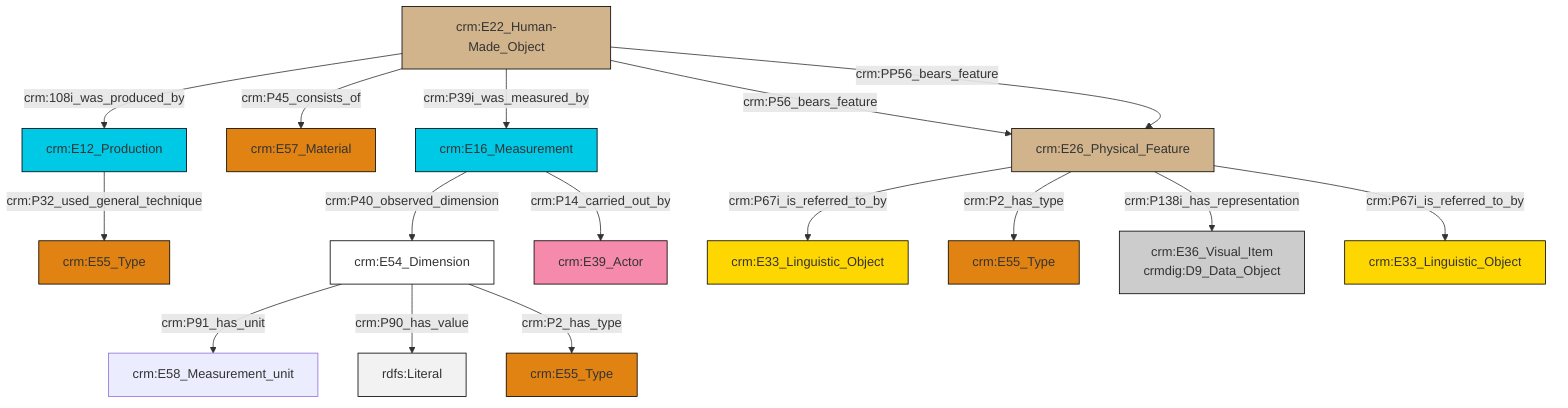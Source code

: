 graph TD
classDef Literal fill:#f2f2f2,stroke:#000000;
classDef CRM_Entity fill:#FFFFFF,stroke:#000000;
classDef Temporal_Entity fill:#00C9E6, stroke:#000000;
classDef Type fill:#E18312, stroke:#000000;
classDef Time-Span fill:#2C9C91, stroke:#000000;
classDef Appellation fill:#FFEB7F, stroke:#000000;
classDef Place fill:#008836, stroke:#000000;
classDef Persistent_Item fill:#B266B2, stroke:#000000;
classDef Conceptual_Object fill:#FFD700, stroke:#000000;
classDef Physical_Thing fill:#D2B48C, stroke:#000000;
classDef Actor fill:#f58aad, stroke:#000000;
classDef PC_Classes fill:#4ce600, stroke:#000000;
classDef Multi fill:#cccccc,stroke:#000000;

0["crm:E54_Dimension"]:::CRM_Entity -->|crm:P91_has_unit| 1["crm:E58_Measurement_unit"]:::Default
0["crm:E54_Dimension"]:::CRM_Entity -->|crm:P90_has_value| 2[rdfs:Literal]:::Literal
3["crm:E16_Measurement"]:::Temporal_Entity -->|crm:P40_observed_dimension| 0["crm:E54_Dimension"]:::CRM_Entity
8["crm:E22_Human-Made_Object"]:::Physical_Thing -->|crm:108i_was_produced_by| 6["crm:E12_Production"]:::Temporal_Entity
8["crm:E22_Human-Made_Object"]:::Physical_Thing -->|crm:P45_consists_of| 9["crm:E57_Material"]:::Type
8["crm:E22_Human-Made_Object"]:::Physical_Thing -->|crm:P39i_was_measured_by| 3["crm:E16_Measurement"]:::Temporal_Entity
0["crm:E54_Dimension"]:::CRM_Entity -->|crm:P2_has_type| 18["crm:E55_Type"]:::Type
15["crm:E26_Physical_Feature"]:::Physical_Thing -->|crm:P67i_is_referred_to_by| 19["crm:E33_Linguistic_Object"]:::Conceptual_Object
15["crm:E26_Physical_Feature"]:::Physical_Thing -->|crm:P2_has_type| 20["crm:E55_Type"]:::Type
15["crm:E26_Physical_Feature"]:::Physical_Thing -->|crm:P138i_has_representation| 4["crm:E36_Visual_Item<br>crmdig:D9_Data_Object"]:::Multi
6["crm:E12_Production"]:::Temporal_Entity -->|crm:P32_used_general_technique| 28["crm:E55_Type"]:::Type
15["crm:E26_Physical_Feature"]:::Physical_Thing -->|crm:P67i_is_referred_to_by| 11["crm:E33_Linguistic_Object"]:::Conceptual_Object
8["crm:E22_Human-Made_Object"]:::Physical_Thing -->|crm:P56_bears_feature| 15["crm:E26_Physical_Feature"]:::Physical_Thing
8["crm:E22_Human-Made_Object"]:::Physical_Thing -->|crm:PP56_bears_feature| 15["crm:E26_Physical_Feature"]:::Physical_Thing
3["crm:E16_Measurement"]:::Temporal_Entity -->|crm:P14_carried_out_by| 23["crm:E39_Actor"]:::Actor